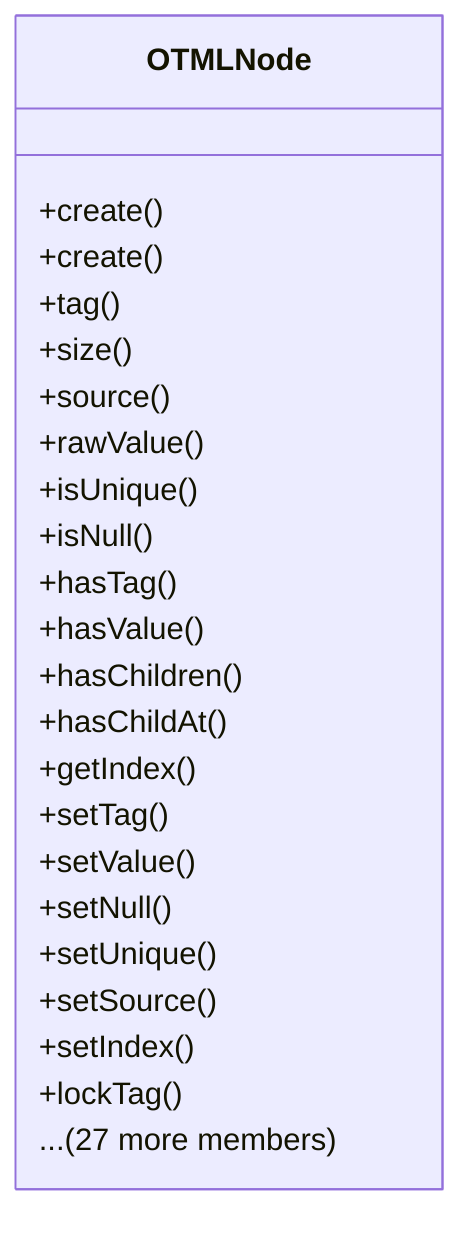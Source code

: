 classDiagram
    class OTMLNode {
        +create()
        +create()
        +tag()
        +size()
        +source()
        +rawValue()
        +isUnique()
        +isNull()
        +hasTag()
        +hasValue()
        +hasChildren()
        +hasChildAt()
        +getIndex()
        +setTag()
        +setValue()
        +setNull()
        +setUnique()
        +setSource()
        +setIndex()
        +lockTag()
        ... (27 more members)
    }
